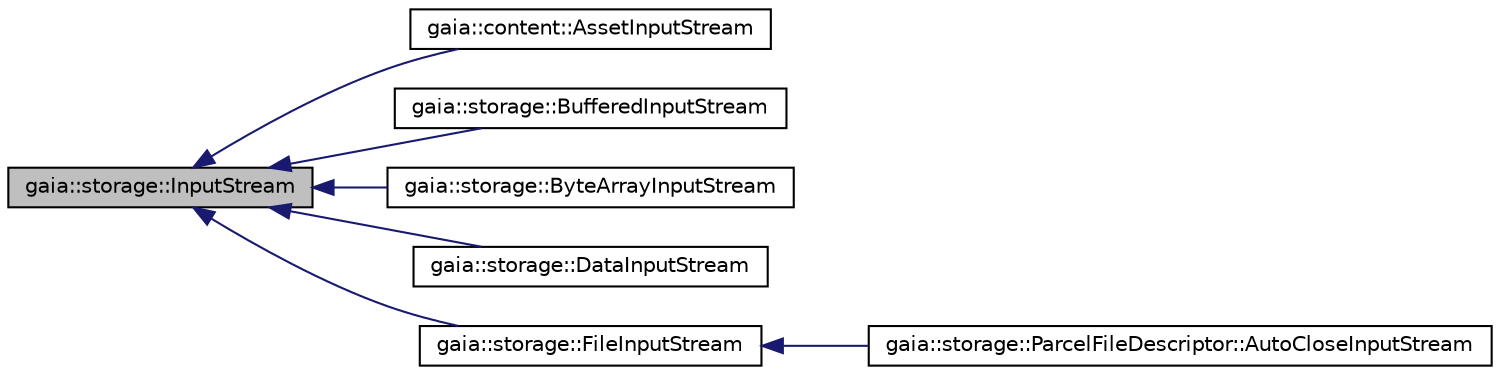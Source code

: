 digraph G
{
  edge [fontname="Helvetica",fontsize="10",labelfontname="Helvetica",labelfontsize="10"];
  node [fontname="Helvetica",fontsize="10",shape=record];
  rankdir=LR;
  Node1 [label="gaia::storage::InputStream",height=0.2,width=0.4,color="black", fillcolor="grey75", style="filled" fontcolor="black"];
  Node1 -> Node2 [dir=back,color="midnightblue",fontsize="10",style="solid",fontname="Helvetica"];
  Node2 [label="gaia::content::AssetInputStream",height=0.2,width=0.4,color="black", fillcolor="white", style="filled",URL="$d9/d31/classgaia_1_1content_1_1_asset_input_stream.html",tooltip="open a asset input stream for reading data."];
  Node1 -> Node3 [dir=back,color="midnightblue",fontsize="10",style="solid",fontname="Helvetica"];
  Node3 [label="gaia::storage::BufferedInputStream",height=0.2,width=0.4,color="black", fillcolor="white", style="filled",URL="$db/d9a/classgaia_1_1storage_1_1_buffered_input_stream.html",tooltip="A Stream way to read primitive data."];
  Node1 -> Node4 [dir=back,color="midnightblue",fontsize="10",style="solid",fontname="Helvetica"];
  Node4 [label="gaia::storage::ByteArrayInputStream",height=0.2,width=0.4,color="black", fillcolor="white", style="filled",URL="$d5/d84/classgaia_1_1storage_1_1_byte_array_input_stream.html",tooltip="A specialized gaia::storage::InputStream for reading the contents of a byte array."];
  Node1 -> Node5 [dir=back,color="midnightblue",fontsize="10",style="solid",fontname="Helvetica"];
  Node5 [label="gaia::storage::DataInputStream",height=0.2,width=0.4,color="black", fillcolor="white", style="filled",URL="$de/d17/classgaia_1_1storage_1_1_data_input_stream.html",tooltip="Reads typed data from a file in the file system."];
  Node1 -> Node6 [dir=back,color="midnightblue",fontsize="10",style="solid",fontname="Helvetica"];
  Node6 [label="gaia::storage::FileInputStream",height=0.2,width=0.4,color="black", fillcolor="white", style="filled",URL="$da/da8/classgaia_1_1storage_1_1_file_input_stream.html",tooltip="A Stream way to read primitive data."];
  Node6 -> Node7 [dir=back,color="midnightblue",fontsize="10",style="solid",fontname="Helvetica"];
  Node7 [label="gaia::storage::ParcelFileDescriptor::AutoCloseInputStream",height=0.2,width=0.4,color="black", fillcolor="white", style="filled",URL="$d6/d28/classgaia_1_1storage_1_1_parcel_file_descriptor_1_1_auto_close_input_stream.html",tooltip="An InputStream you can create on a ParcelFileDescriptor, which will take care of calling ParcelFileDe..."];
}
